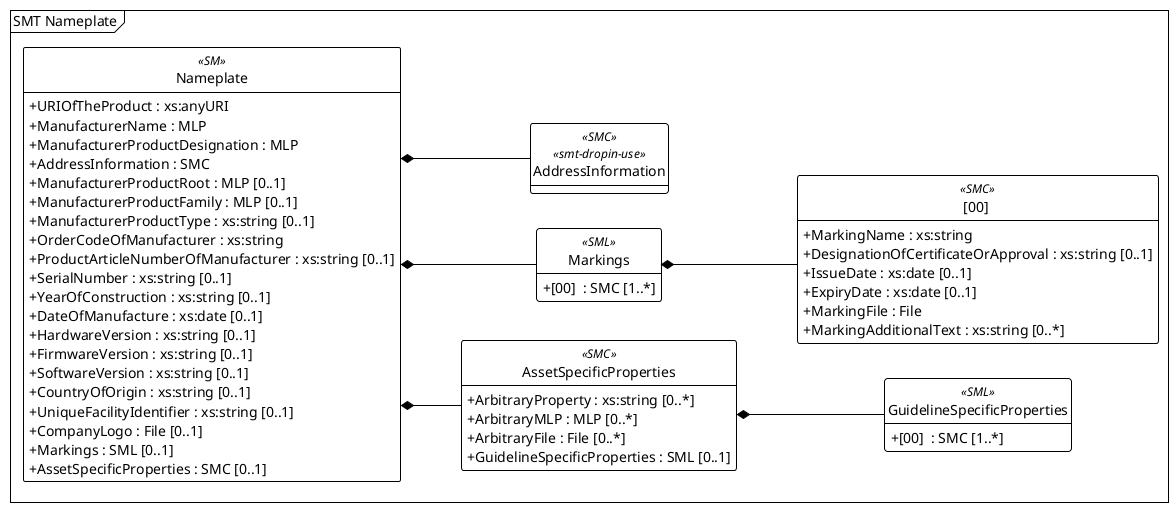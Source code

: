 @startuml
!theme plain
left to right direction
hide class circle
hide class methods
skinparam classAttributeIconSize 0
' skinparam linetype polyline
skinparam linetype ortho

mainframe SMT Nameplate

class "Nameplate" as ID00000001 <<SM>> {
  +URIOfTheProduct : xs:anyURI
  +ManufacturerName : MLP
  +ManufacturerProductDesignation : MLP
  +AddressInformation : SMC
  +ManufacturerProductRoot : MLP [0..1]
  +ManufacturerProductFamily : MLP [0..1]
  +ManufacturerProductType : xs:string [0..1]
  +OrderCodeOfManufacturer : xs:string
  +ProductArticleNumberOfManufacturer : xs:string [0..1]
  +SerialNumber : xs:string [0..1]
  +YearOfConstruction : xs:string [0..1]
  +DateOfManufacture : xs:date [0..1]
  +HardwareVersion : xs:string [0..1]
  +FirmwareVersion : xs:string [0..1]
  +SoftwareVersion : xs:string [0..1]
  +CountryOfOrigin : xs:string [0..1]
  +UniqueFacilityIdentifier : xs:string [0..1]
  +CompanyLogo : File [0..1]
  +Markings : SML [0..1]
  +AssetSpecificProperties : SMC [0..1]
}

class "AddressInformation" as ID00000002 <<SMC>> <<smt-dropin-use>> {
}

class "Markings" as ID00000003 <<SML>> {
  +[00]  : SMC [1..*]
}

class "[00] " as ID00000004 <<SMC>> {
  +MarkingName : xs:string
  +DesignationOfCertificateOrApproval : xs:string [0..1]
  +IssueDate : xs:date [0..1]
  +ExpiryDate : xs:date [0..1]
  +MarkingFile : File
  +MarkingAdditionalText : xs:string [0..*]
}

class "AssetSpecificProperties" as ID00000005 <<SMC>> {
  +ArbitraryProperty : xs:string [0..*]
  +ArbitraryMLP : MLP [0..*]
  +ArbitraryFile : File [0..*]
  +GuidelineSpecificProperties : SML [0..1]
}

class "GuidelineSpecificProperties" as ID00000006 <<SML>> {
  +[00]  : SMC [1..*]
}

ID00000001 *--  ID00000002 : ""
ID00000003 *--  ID00000004 : ""
ID00000001 *--  ID00000003 : ""
ID00000005 *--  ID00000006 : ""
ID00000001 *--  ID00000005 : ""
@enduml
